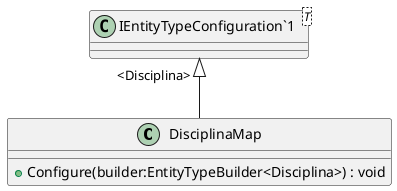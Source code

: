 @startuml
class DisciplinaMap {
    + Configure(builder:EntityTypeBuilder<Disciplina>) : void
}
class "IEntityTypeConfiguration`1"<T> {
}
"IEntityTypeConfiguration`1" "<Disciplina>" <|-- DisciplinaMap
@enduml
